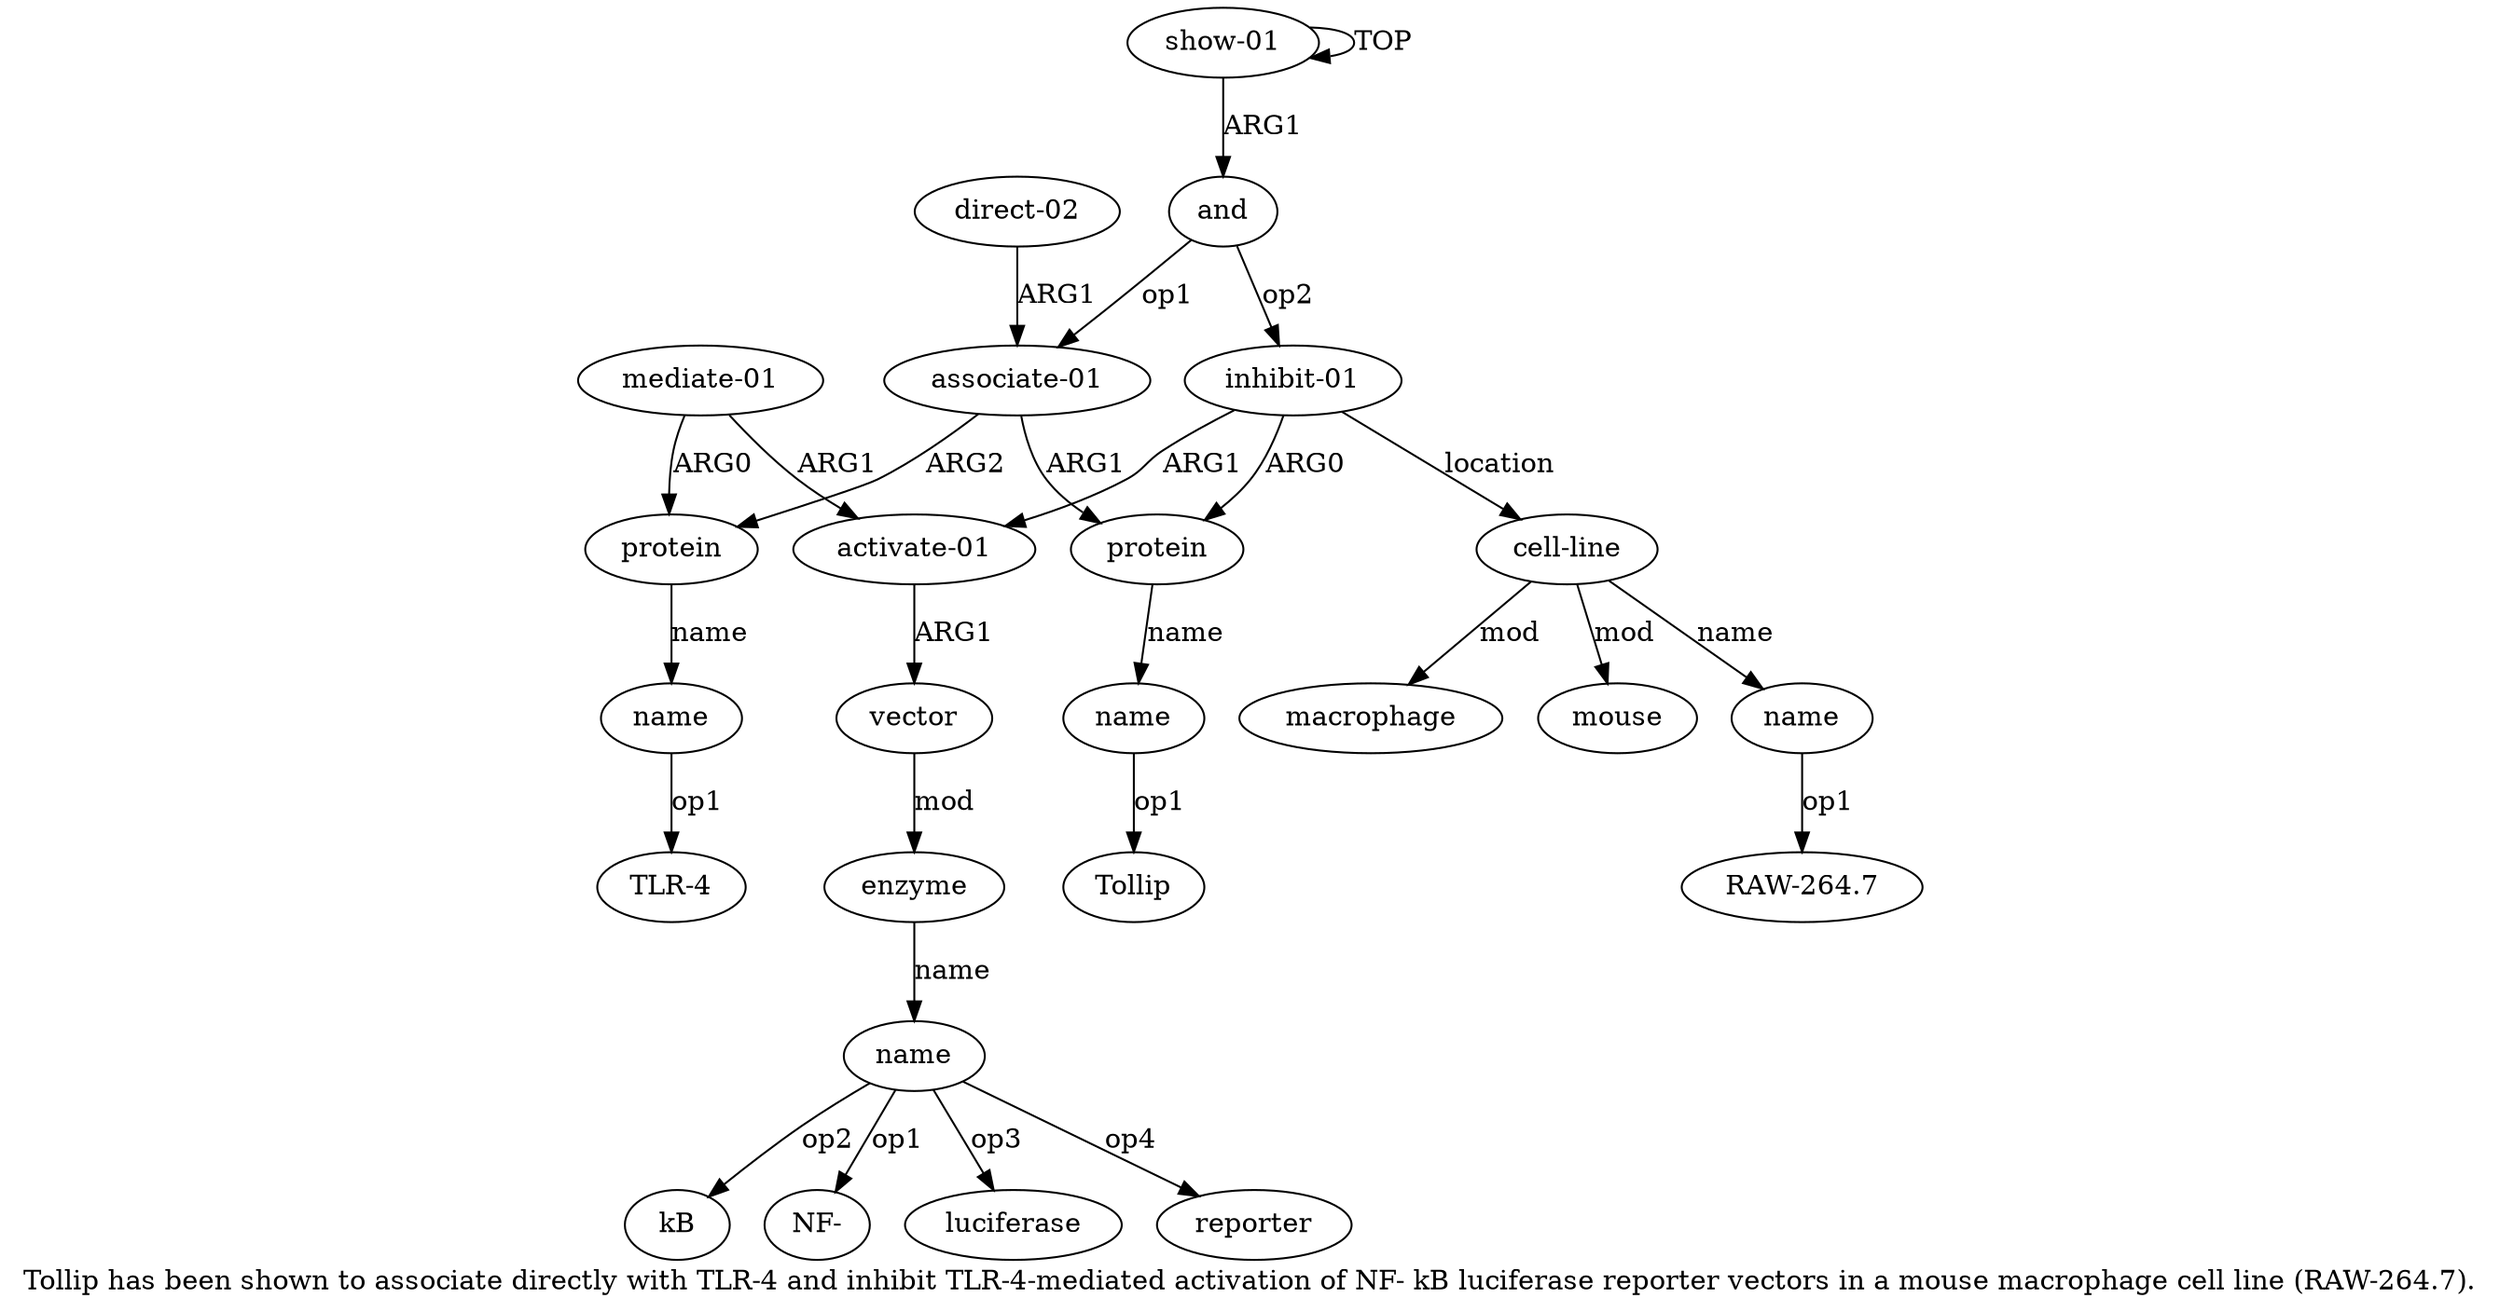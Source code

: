 digraph  {
	graph [label="Tollip has been shown to associate directly with TLR-4 and inhibit TLR-4-mediated activation of NF- kB luciferase reporter vectors \
in a mouse macrophage cell line (RAW-264.7)."];
	node [label="\N"];
	"a12 kB"	 [color=black,
		gold_ind=-1,
		gold_label=kB,
		label=kB,
		test_ind=-1,
		test_label=kB];
	"a6 TLR-4"	 [color=black,
		gold_ind=-1,
		gold_label="TLR-4",
		label="TLR-4",
		test_ind=-1,
		test_label="TLR-4"];
	"a15 RAW-264.7"	 [color=black,
		gold_ind=-1,
		gold_label="RAW-264.7",
		label="RAW-264.7",
		test_ind=-1,
		test_label="RAW-264.7"];
	"a12 NF-"	 [color=black,
		gold_ind=-1,
		gold_label="NF-",
		label="NF-",
		test_ind=-1,
		test_label="NF-"];
	"a12 luciferase"	 [color=black,
		gold_ind=-1,
		gold_label=luciferase,
		label=luciferase,
		test_ind=-1,
		test_label=luciferase];
	"a4 Tollip"	 [color=black,
		gold_ind=-1,
		gold_label=Tollip,
		label=Tollip,
		test_ind=-1,
		test_label=Tollip];
	"a12 reporter"	 [color=black,
		gold_ind=-1,
		gold_label=reporter,
		label=reporter,
		test_ind=-1,
		test_label=reporter];
	a15	 [color=black,
		gold_ind=15,
		gold_label=name,
		label=name,
		test_ind=15,
		test_label=name];
	a15 -> "a15 RAW-264.7" [key=0,
	color=black,
	gold_label=op1,
	label=op1,
	test_label=op1];
a14 [color=black,
	gold_ind=14,
	gold_label="cell-line",
	label="cell-line",
	test_ind=14,
	test_label="cell-line"];
a14 -> a15 [key=0,
color=black,
gold_label=name,
label=name,
test_label=name];
a17 [color=black,
gold_ind=17,
gold_label=macrophage,
label=macrophage,
test_ind=17,
test_label=macrophage];
a14 -> a17 [key=0,
color=black,
gold_label=mod,
label=mod,
test_label=mod];
a16 [color=black,
gold_ind=16,
gold_label=mouse,
label=mouse,
test_ind=16,
test_label=mouse];
a14 -> a16 [key=0,
color=black,
gold_label=mod,
label=mod,
test_label=mod];
a11 [color=black,
gold_ind=11,
gold_label=enzyme,
label=enzyme,
test_ind=11,
test_label=enzyme];
a12 [color=black,
gold_ind=12,
gold_label=name,
label=name,
test_ind=12,
test_label=name];
a11 -> a12 [key=0,
color=black,
gold_label=name,
label=name,
test_label=name];
a10 [color=black,
gold_ind=10,
gold_label=vector,
label=vector,
test_ind=10,
test_label=vector];
a10 -> a11 [key=0,
color=black,
gold_label=mod,
label=mod,
test_label=mod];
a13 [color=black,
gold_ind=13,
gold_label="mediate-01",
label="mediate-01",
test_ind=13,
test_label="mediate-01"];
a5 [color=black,
gold_ind=5,
gold_label=protein,
label=protein,
test_ind=5,
test_label=protein];
a13 -> a5 [key=0,
color=black,
gold_label=ARG0,
label=ARG0,
test_label=ARG0];
a9 [color=black,
gold_ind=9,
gold_label="activate-01",
label="activate-01",
test_ind=9,
test_label="activate-01"];
a13 -> a9 [key=0,
color=black,
gold_label=ARG1,
label=ARG1,
test_label=ARG1];
a12 -> "a12 kB" [key=0,
color=black,
gold_label=op2,
label=op2,
test_label=op2];
a12 -> "a12 NF-" [key=0,
color=black,
gold_label=op1,
label=op1,
test_label=op1];
a12 -> "a12 luciferase" [key=0,
color=black,
gold_label=op3,
label=op3,
test_label=op3];
a12 -> "a12 reporter" [key=0,
color=black,
gold_label=op4,
label=op4,
test_label=op4];
a1 [color=black,
gold_ind=1,
gold_label=and,
label=and,
test_ind=1,
test_label=and];
a2 [color=black,
gold_ind=2,
gold_label="associate-01",
label="associate-01",
test_ind=2,
test_label="associate-01"];
a1 -> a2 [key=0,
color=black,
gold_label=op1,
label=op1,
test_label=op1];
a8 [color=black,
gold_ind=8,
gold_label="inhibit-01",
label="inhibit-01",
test_ind=8,
test_label="inhibit-01"];
a1 -> a8 [key=0,
color=black,
gold_label=op2,
label=op2,
test_label=op2];
a0 [color=black,
gold_ind=0,
gold_label="show-01",
label="show-01",
test_ind=0,
test_label="show-01"];
a0 -> a1 [key=0,
color=black,
gold_label=ARG1,
label=ARG1,
test_label=ARG1];
a0 -> a0 [key=0,
color=black,
gold_label=TOP,
label=TOP,
test_label=TOP];
a3 [color=black,
gold_ind=3,
gold_label=protein,
label=protein,
test_ind=3,
test_label=protein];
a4 [color=black,
gold_ind=4,
gold_label=name,
label=name,
test_ind=4,
test_label=name];
a3 -> a4 [key=0,
color=black,
gold_label=name,
label=name,
test_label=name];
a2 -> a3 [key=0,
color=black,
gold_label=ARG1,
label=ARG1,
test_label=ARG1];
a2 -> a5 [key=0,
color=black,
gold_label=ARG2,
label=ARG2,
test_label=ARG2];
a6 [color=black,
gold_ind=6,
gold_label=name,
label=name,
test_ind=6,
test_label=name];
a5 -> a6 [key=0,
color=black,
gold_label=name,
label=name,
test_label=name];
a4 -> "a4 Tollip" [key=0,
color=black,
gold_label=op1,
label=op1,
test_label=op1];
a7 [color=black,
gold_ind=7,
gold_label="direct-02",
label="direct-02",
test_ind=7,
test_label="direct-02"];
a7 -> a2 [key=0,
color=black,
gold_label=ARG1,
label=ARG1,
test_label=ARG1];
a6 -> "a6 TLR-4" [key=0,
color=black,
gold_label=op1,
label=op1,
test_label=op1];
a9 -> a10 [key=0,
color=black,
gold_label=ARG1,
label=ARG1,
test_label=ARG1];
a8 -> a14 [key=0,
color=black,
gold_label=location,
label=location,
test_label=location];
a8 -> a3 [key=0,
color=black,
gold_label=ARG0,
label=ARG0,
test_label=ARG0];
a8 -> a9 [key=0,
color=black,
gold_label=ARG1,
label=ARG1,
test_label=ARG1];
}
